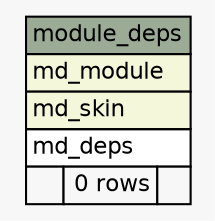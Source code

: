 // dot 2.38.0 on Linux 3.14.35-28.38.amzn1.x86_64
// SchemaSpy rev Unknown
digraph "module_deps" {
  graph [
    rankdir="RL"
    bgcolor="#f7f7f7"
    nodesep="0.18"
    ranksep="0.46"
    fontname="Helvetica"
    fontsize="11"
  ];
  node [
    fontname="Helvetica"
    fontsize="11"
    shape="plaintext"
  ];
  edge [
    arrowsize="0.8"
  ];
  "module_deps" [
    label=<
    <TABLE BORDER="0" CELLBORDER="1" CELLSPACING="0" BGCOLOR="#ffffff">
      <TR><TD COLSPAN="3" BGCOLOR="#9bab96" ALIGN="CENTER">module_deps</TD></TR>
      <TR><TD PORT="md_module" COLSPAN="3" BGCOLOR="#f4f7da" ALIGN="LEFT">md_module</TD></TR>
      <TR><TD PORT="md_skin" COLSPAN="3" BGCOLOR="#f4f7da" ALIGN="LEFT">md_skin</TD></TR>
      <TR><TD PORT="md_deps" COLSPAN="3" ALIGN="LEFT">md_deps</TD></TR>
      <TR><TD ALIGN="LEFT" BGCOLOR="#f7f7f7">  </TD><TD ALIGN="RIGHT" BGCOLOR="#f7f7f7">0 rows</TD><TD ALIGN="RIGHT" BGCOLOR="#f7f7f7">  </TD></TR>
    </TABLE>>
    URL="tables/module_deps.html"
    tooltip="module_deps"
  ];
}
